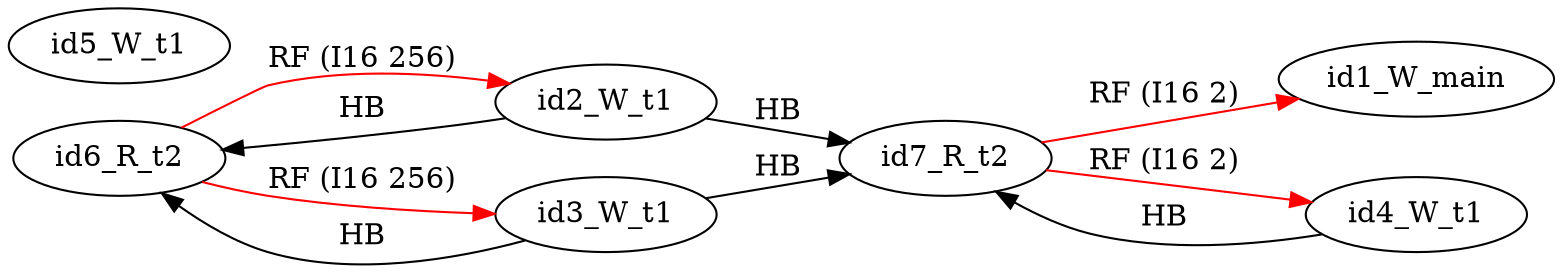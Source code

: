 digraph memory_model {
rankdir=LR;
splines=true; esep=0.5;
id6_R_t2 -> id2_W_t1 [label = "RF (I16 256)", color="red"];
id6_R_t2 -> id3_W_t1 [label = "RF (I16 256)", color="red"];
id7_R_t2 -> id1_W_main [label = "RF (I16 2)", color="red"];
id7_R_t2 -> id4_W_t1 [label = "RF (I16 2)", color="red"];
id2_W_t1 -> id6_R_t2 [label = "HB", color="black"];
id2_W_t1 -> id7_R_t2 [label = "HB", color="black"];
id3_W_t1 -> id6_R_t2 [label = "HB", color="black"];
id3_W_t1 -> id7_R_t2 [label = "HB", color="black"];
id4_W_t1 -> id7_R_t2 [label = "HB", color="black"];
id1_W_main [pos="2.5,8!"]
id2_W_t1 [pos="0,6!"]
id3_W_t1 [pos="0,4!"]
id4_W_t1 [pos="0,2!"]
id5_W_t1 [pos="0,0!"]
id6_R_t2 [pos="5,6!"]
id7_R_t2 [pos="5,4!"]
}